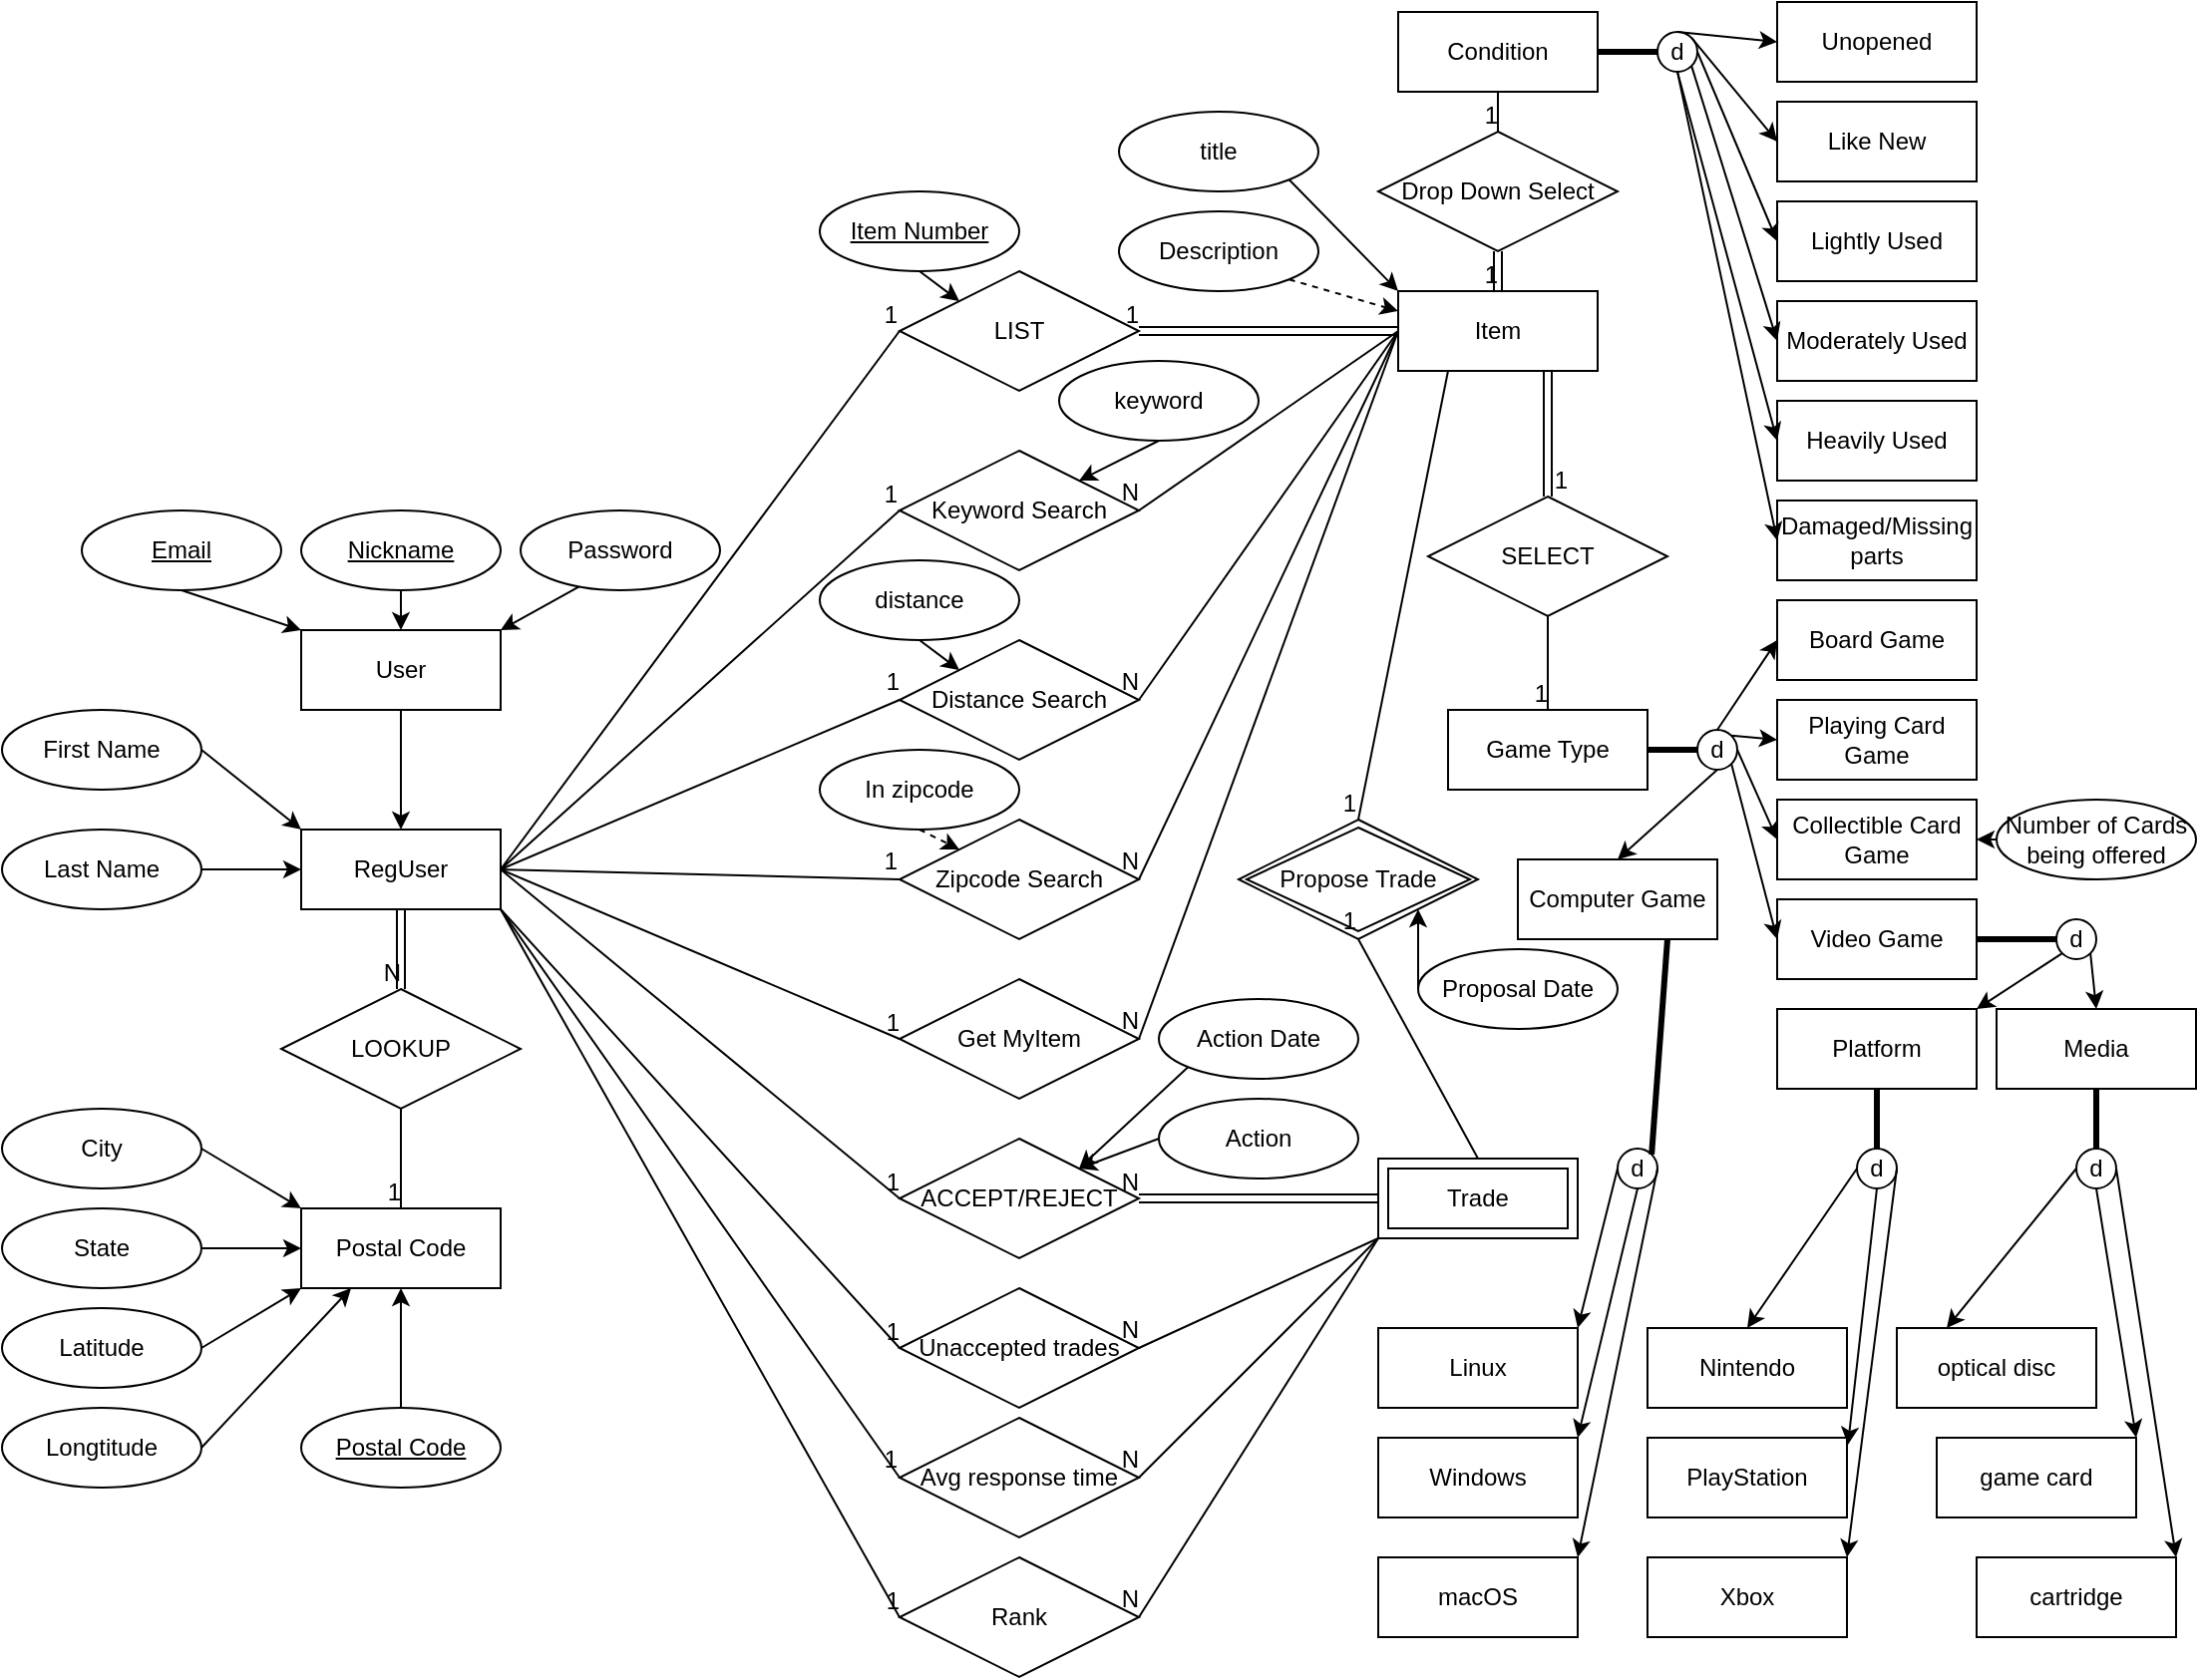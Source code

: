 <mxfile version="19.0.3" type="device"><diagram id="R2lEEEUBdFMjLlhIrx00" name="Page-1"><mxGraphModel dx="1422" dy="597" grid="1" gridSize="10" guides="1" tooltips="1" connect="1" arrows="1" fold="1" page="1" pageScale="1" pageWidth="1100" pageHeight="850" math="0" shadow="0" extFonts="Permanent Marker^https://fonts.googleapis.com/css?family=Permanent+Marker"><root><mxCell id="0"/><mxCell id="1" parent="0"/><mxCell id="1rmwY-FEzqfbPehuHdLi-1" value="User" style="whiteSpace=wrap;html=1;align=center;" parent="1" vertex="1"><mxGeometry x="150" y="325" width="100" height="40" as="geometry"/></mxCell><mxCell id="1rmwY-FEzqfbPehuHdLi-2" value="&lt;u&gt;Nickname&lt;/u&gt;" style="ellipse;whiteSpace=wrap;html=1;align=center;" parent="1" vertex="1"><mxGeometry x="150" y="265" width="100" height="40" as="geometry"/></mxCell><mxCell id="8vByz9nzH7rQGK86HnU8-11" value="RegUser" style="whiteSpace=wrap;html=1;align=center;" parent="1" vertex="1"><mxGeometry x="150" y="425" width="100" height="40" as="geometry"/></mxCell><mxCell id="8vByz9nzH7rQGK86HnU8-17" value="" style="endArrow=classic;html=1;rounded=0;strokeWidth=1;entryX=0.5;entryY=0;entryDx=0;entryDy=0;exitX=0.5;exitY=1;exitDx=0;exitDy=0;" parent="1" source="1rmwY-FEzqfbPehuHdLi-1" target="8vByz9nzH7rQGK86HnU8-11" edge="1"><mxGeometry width="50" height="50" relative="1" as="geometry"><mxPoint x="200" y="405" as="sourcePoint"/><mxPoint x="290" y="425" as="targetPoint"/></mxGeometry></mxCell><mxCell id="8vByz9nzH7rQGK86HnU8-19" value="" style="endArrow=classic;html=1;rounded=0;strokeWidth=1;exitX=0.307;exitY=0.937;exitDx=0;exitDy=0;exitPerimeter=0;entryX=1;entryY=0;entryDx=0;entryDy=0;" parent="1" source="8vByz9nzH7rQGK86HnU8-24" target="1rmwY-FEzqfbPehuHdLi-1" edge="1"><mxGeometry width="50" height="50" relative="1" as="geometry"><mxPoint x="380" y="225.0" as="sourcePoint"/><mxPoint x="220" y="445" as="targetPoint"/></mxGeometry></mxCell><mxCell id="8vByz9nzH7rQGK86HnU8-20" value="" style="endArrow=classic;html=1;rounded=0;strokeWidth=1;exitX=0.5;exitY=1;exitDx=0;exitDy=0;entryX=0.5;entryY=0;entryDx=0;entryDy=0;" parent="1" source="1rmwY-FEzqfbPehuHdLi-2" target="1rmwY-FEzqfbPehuHdLi-1" edge="1"><mxGeometry width="50" height="50" relative="1" as="geometry"><mxPoint x="322.929" y="372.071" as="sourcePoint"/><mxPoint x="230" y="455" as="targetPoint"/></mxGeometry></mxCell><mxCell id="8vByz9nzH7rQGK86HnU8-21" value="First Name" style="ellipse;whiteSpace=wrap;html=1;align=center;" parent="1" vertex="1"><mxGeometry y="365" width="100" height="40" as="geometry"/></mxCell><mxCell id="8vByz9nzH7rQGK86HnU8-22" value="Last Name" style="ellipse;whiteSpace=wrap;html=1;align=center;" parent="1" vertex="1"><mxGeometry y="425" width="100" height="40" as="geometry"/></mxCell><mxCell id="8vByz9nzH7rQGK86HnU8-24" value="Password" style="ellipse;whiteSpace=wrap;html=1;align=center;" parent="1" vertex="1"><mxGeometry x="260" y="265" width="100" height="40" as="geometry"/></mxCell><mxCell id="8vByz9nzH7rQGK86HnU8-26" value="&lt;u&gt;Email&lt;/u&gt;" style="ellipse;whiteSpace=wrap;html=1;align=center;" parent="1" vertex="1"><mxGeometry x="40" y="265" width="100" height="40" as="geometry"/></mxCell><mxCell id="8vByz9nzH7rQGK86HnU8-27" value="" style="endArrow=classic;html=1;rounded=0;strokeWidth=1;exitX=0.5;exitY=1;exitDx=0;exitDy=0;entryX=0;entryY=0;entryDx=0;entryDy=0;" parent="1" source="8vByz9nzH7rQGK86HnU8-26" target="1rmwY-FEzqfbPehuHdLi-1" edge="1"><mxGeometry width="50" height="50" relative="1" as="geometry"><mxPoint x="400.7" y="232.48" as="sourcePoint"/><mxPoint x="339.015" y="275.0" as="targetPoint"/></mxGeometry></mxCell><mxCell id="8vByz9nzH7rQGK86HnU8-28" value="" style="endArrow=classic;html=1;rounded=0;strokeWidth=1;exitX=1;exitY=0.5;exitDx=0;exitDy=0;entryX=0;entryY=0;entryDx=0;entryDy=0;" parent="1" source="8vByz9nzH7rQGK86HnU8-21" target="8vByz9nzH7rQGK86HnU8-11" edge="1"><mxGeometry width="50" height="50" relative="1" as="geometry"><mxPoint x="200" y="235.0" as="sourcePoint"/><mxPoint x="285" y="275.0" as="targetPoint"/></mxGeometry></mxCell><mxCell id="8vByz9nzH7rQGK86HnU8-29" value="" style="endArrow=classic;html=1;rounded=0;strokeWidth=1;exitX=1;exitY=0.5;exitDx=0;exitDy=0;" parent="1" source="8vByz9nzH7rQGK86HnU8-22" target="8vByz9nzH7rQGK86HnU8-11" edge="1"><mxGeometry width="50" height="50" relative="1" as="geometry"><mxPoint x="210" y="245.0" as="sourcePoint"/><mxPoint x="295" y="285.0" as="targetPoint"/></mxGeometry></mxCell><mxCell id="8vByz9nzH7rQGK86HnU8-33" value="Postal Code" style="whiteSpace=wrap;html=1;align=center;" parent="1" vertex="1"><mxGeometry x="150" y="615" width="100" height="40" as="geometry"/></mxCell><mxCell id="8vByz9nzH7rQGK86HnU8-34" value="LOOKUP" style="shape=rhombus;perimeter=rhombusPerimeter;whiteSpace=wrap;html=1;align=center;" parent="1" vertex="1"><mxGeometry x="140" y="505" width="120" height="60" as="geometry"/></mxCell><mxCell id="8vByz9nzH7rQGK86HnU8-35" value="" style="shape=link;html=1;rounded=0;strokeWidth=1;exitX=0.5;exitY=1;exitDx=0;exitDy=0;" parent="1" source="8vByz9nzH7rQGK86HnU8-11" target="8vByz9nzH7rQGK86HnU8-34" edge="1"><mxGeometry relative="1" as="geometry"><mxPoint x="250" y="505" as="sourcePoint"/><mxPoint x="410" y="505" as="targetPoint"/></mxGeometry></mxCell><mxCell id="8vByz9nzH7rQGK86HnU8-36" value="N" style="resizable=0;html=1;align=right;verticalAlign=bottom;" parent="8vByz9nzH7rQGK86HnU8-35" connectable="0" vertex="1"><mxGeometry x="1" relative="1" as="geometry"/></mxCell><mxCell id="8vByz9nzH7rQGK86HnU8-39" value="" style="endArrow=none;html=1;rounded=0;strokeWidth=1;exitX=0.5;exitY=1;exitDx=0;exitDy=0;entryX=0.5;entryY=0;entryDx=0;entryDy=0;" parent="1" source="8vByz9nzH7rQGK86HnU8-34" target="8vByz9nzH7rQGK86HnU8-33" edge="1"><mxGeometry relative="1" as="geometry"><mxPoint x="250" y="505" as="sourcePoint"/><mxPoint x="270" y="565" as="targetPoint"/></mxGeometry></mxCell><mxCell id="8vByz9nzH7rQGK86HnU8-40" value="1" style="resizable=0;html=1;align=right;verticalAlign=bottom;" parent="8vByz9nzH7rQGK86HnU8-39" connectable="0" vertex="1"><mxGeometry x="1" relative="1" as="geometry"/></mxCell><mxCell id="8vByz9nzH7rQGK86HnU8-41" value="City" style="ellipse;whiteSpace=wrap;html=1;align=center;" parent="1" vertex="1"><mxGeometry y="565" width="100" height="40" as="geometry"/></mxCell><mxCell id="8vByz9nzH7rQGK86HnU8-42" value="State" style="ellipse;whiteSpace=wrap;html=1;align=center;" parent="1" vertex="1"><mxGeometry y="615" width="100" height="40" as="geometry"/></mxCell><mxCell id="8vByz9nzH7rQGK86HnU8-43" value="Latitude" style="ellipse;whiteSpace=wrap;html=1;align=center;" parent="1" vertex="1"><mxGeometry y="665" width="100" height="40" as="geometry"/></mxCell><mxCell id="8vByz9nzH7rQGK86HnU8-44" value="Longtitude" style="ellipse;whiteSpace=wrap;html=1;align=center;" parent="1" vertex="1"><mxGeometry y="715" width="100" height="40" as="geometry"/></mxCell><mxCell id="8vByz9nzH7rQGK86HnU8-45" value="" style="endArrow=classic;html=1;rounded=0;strokeWidth=1;entryX=0;entryY=0;entryDx=0;entryDy=0;exitX=1;exitY=0.5;exitDx=0;exitDy=0;" parent="1" source="8vByz9nzH7rQGK86HnU8-41" target="8vByz9nzH7rQGK86HnU8-33" edge="1"><mxGeometry width="50" height="50" relative="1" as="geometry"><mxPoint x="317.071" y="352.071" as="sourcePoint"/><mxPoint x="410" y="435.0" as="targetPoint"/></mxGeometry></mxCell><mxCell id="8vByz9nzH7rQGK86HnU8-46" value="" style="endArrow=classic;html=1;rounded=0;strokeWidth=1;entryX=0;entryY=0.5;entryDx=0;entryDy=0;exitX=1;exitY=0.5;exitDx=0;exitDy=0;" parent="1" source="8vByz9nzH7rQGK86HnU8-42" target="8vByz9nzH7rQGK86HnU8-33" edge="1"><mxGeometry width="50" height="50" relative="1" as="geometry"><mxPoint x="110" y="595" as="sourcePoint"/><mxPoint x="160" y="625" as="targetPoint"/></mxGeometry></mxCell><mxCell id="8vByz9nzH7rQGK86HnU8-47" value="" style="endArrow=classic;html=1;rounded=0;strokeWidth=1;entryX=0;entryY=1;entryDx=0;entryDy=0;exitX=1;exitY=0.5;exitDx=0;exitDy=0;" parent="1" source="8vByz9nzH7rQGK86HnU8-43" target="8vByz9nzH7rQGK86HnU8-33" edge="1"><mxGeometry width="50" height="50" relative="1" as="geometry"><mxPoint x="120" y="605" as="sourcePoint"/><mxPoint x="170" y="635" as="targetPoint"/></mxGeometry></mxCell><mxCell id="8vByz9nzH7rQGK86HnU8-48" value="" style="endArrow=classic;html=1;rounded=0;strokeWidth=1;entryX=0.25;entryY=1;entryDx=0;entryDy=0;exitX=1;exitY=0.5;exitDx=0;exitDy=0;" parent="1" source="8vByz9nzH7rQGK86HnU8-44" target="8vByz9nzH7rQGK86HnU8-33" edge="1"><mxGeometry width="50" height="50" relative="1" as="geometry"><mxPoint x="130" y="615" as="sourcePoint"/><mxPoint x="180" y="645" as="targetPoint"/></mxGeometry></mxCell><mxCell id="8vByz9nzH7rQGK86HnU8-49" value="&lt;u&gt;Postal Code&lt;/u&gt;" style="ellipse;whiteSpace=wrap;html=1;align=center;" parent="1" vertex="1"><mxGeometry x="150" y="715" width="100" height="40" as="geometry"/></mxCell><mxCell id="8vByz9nzH7rQGK86HnU8-51" value="" style="endArrow=classic;html=1;rounded=0;strokeWidth=1;entryX=0.5;entryY=1;entryDx=0;entryDy=0;exitX=0.5;exitY=0;exitDx=0;exitDy=0;" parent="1" source="8vByz9nzH7rQGK86HnU8-49" target="8vByz9nzH7rQGK86HnU8-33" edge="1"><mxGeometry width="50" height="50" relative="1" as="geometry"><mxPoint x="110" y="595" as="sourcePoint"/><mxPoint x="160" y="625" as="targetPoint"/></mxGeometry></mxCell><mxCell id="8vByz9nzH7rQGK86HnU8-52" value="Item" style="whiteSpace=wrap;html=1;align=center;" parent="1" vertex="1"><mxGeometry x="700" y="155" width="100" height="40" as="geometry"/></mxCell><mxCell id="8vByz9nzH7rQGK86HnU8-53" value="title" style="ellipse;whiteSpace=wrap;html=1;align=center;" parent="1" vertex="1"><mxGeometry x="560" y="65" width="100" height="40" as="geometry"/></mxCell><mxCell id="8vByz9nzH7rQGK86HnU8-54" value="Game Type" style="whiteSpace=wrap;html=1;align=center;" parent="1" vertex="1"><mxGeometry x="725" y="365" width="100" height="40" as="geometry"/></mxCell><mxCell id="8vByz9nzH7rQGK86HnU8-56" value="SELECT" style="shape=rhombus;perimeter=rhombusPerimeter;whiteSpace=wrap;html=1;align=center;" parent="1" vertex="1"><mxGeometry x="715" y="258" width="120" height="60" as="geometry"/></mxCell><mxCell id="8vByz9nzH7rQGK86HnU8-57" value="&lt;u&gt;Item Number&lt;/u&gt;" style="ellipse;whiteSpace=wrap;html=1;align=center;" parent="1" vertex="1"><mxGeometry x="410" y="105" width="100" height="40" as="geometry"/></mxCell><mxCell id="8vByz9nzH7rQGK86HnU8-58" value="Video Game" style="whiteSpace=wrap;html=1;align=center;" parent="1" vertex="1"><mxGeometry x="890" y="460" width="100" height="40" as="geometry"/></mxCell><mxCell id="8vByz9nzH7rQGK86HnU8-59" value="Computer Game" style="whiteSpace=wrap;html=1;align=center;" parent="1" vertex="1"><mxGeometry x="760" y="440" width="100" height="40" as="geometry"/></mxCell><mxCell id="8vByz9nzH7rQGK86HnU8-60" value="Collectible Card Game" style="whiteSpace=wrap;html=1;align=center;" parent="1" vertex="1"><mxGeometry x="890" y="410" width="100" height="40" as="geometry"/></mxCell><mxCell id="8vByz9nzH7rQGK86HnU8-61" value="Description" style="ellipse;whiteSpace=wrap;html=1;align=center;" parent="1" vertex="1"><mxGeometry x="560" y="115" width="100" height="40" as="geometry"/></mxCell><mxCell id="8vByz9nzH7rQGK86HnU8-62" value="" style="endArrow=classic;html=1;rounded=0;strokeWidth=1;entryX=0;entryY=0;entryDx=0;entryDy=0;exitX=0.5;exitY=1;exitDx=0;exitDy=0;" parent="1" source="8vByz9nzH7rQGK86HnU8-57" target="8vByz9nzH7rQGK86HnU8-139" edge="1"><mxGeometry width="50" height="50" relative="1" as="geometry"><mxPoint x="607.071" y="102.071" as="sourcePoint"/><mxPoint x="700" y="185" as="targetPoint"/></mxGeometry></mxCell><mxCell id="8vByz9nzH7rQGK86HnU8-63" value="" style="endArrow=classic;html=1;rounded=0;strokeWidth=1;entryX=0;entryY=0;entryDx=0;entryDy=0;exitX=1;exitY=1;exitDx=0;exitDy=0;" parent="1" source="8vByz9nzH7rQGK86HnU8-53" target="8vByz9nzH7rQGK86HnU8-52" edge="1"><mxGeometry width="50" height="50" relative="1" as="geometry"><mxPoint x="797.071" y="-7.929" as="sourcePoint"/><mxPoint x="890" y="75" as="targetPoint"/></mxGeometry></mxCell><mxCell id="8vByz9nzH7rQGK86HnU8-66" value="" style="shape=link;html=1;rounded=0;strokeWidth=1;exitX=0.75;exitY=1;exitDx=0;exitDy=0;entryX=0.5;entryY=0;entryDx=0;entryDy=0;" parent="1" source="8vByz9nzH7rQGK86HnU8-52" target="8vByz9nzH7rQGK86HnU8-56" edge="1"><mxGeometry relative="1" as="geometry"><mxPoint x="520" y="-55" as="sourcePoint"/><mxPoint x="750" y="215" as="targetPoint"/></mxGeometry></mxCell><mxCell id="8vByz9nzH7rQGK86HnU8-67" value="1" style="resizable=0;html=1;align=right;verticalAlign=bottom;" parent="8vByz9nzH7rQGK86HnU8-66" connectable="0" vertex="1"><mxGeometry x="1" relative="1" as="geometry"><mxPoint x="10" as="offset"/></mxGeometry></mxCell><mxCell id="8vByz9nzH7rQGK86HnU8-68" value="" style="endArrow=none;html=1;rounded=0;strokeWidth=1;exitX=0.5;exitY=1;exitDx=0;exitDy=0;entryX=0.5;entryY=0;entryDx=0;entryDy=0;" parent="1" source="8vByz9nzH7rQGK86HnU8-56" target="8vByz9nzH7rQGK86HnU8-54" edge="1"><mxGeometry relative="1" as="geometry"><mxPoint x="780" y="355" as="sourcePoint"/><mxPoint x="930" y="265" as="targetPoint"/></mxGeometry></mxCell><mxCell id="8vByz9nzH7rQGK86HnU8-69" value="1" style="resizable=0;html=1;align=right;verticalAlign=bottom;" parent="8vByz9nzH7rQGK86HnU8-68" connectable="0" vertex="1"><mxGeometry x="1" relative="1" as="geometry"/></mxCell><mxCell id="8vByz9nzH7rQGK86HnU8-73" value="Platform" style="whiteSpace=wrap;html=1;align=center;" parent="1" vertex="1"><mxGeometry x="890" y="515" width="100" height="40" as="geometry"/></mxCell><mxCell id="8vByz9nzH7rQGK86HnU8-74" value="Media" style="whiteSpace=wrap;html=1;align=center;" parent="1" vertex="1"><mxGeometry x="1000" y="515" width="100" height="40" as="geometry"/></mxCell><mxCell id="8vByz9nzH7rQGK86HnU8-75" value="d" style="ellipse;whiteSpace=wrap;html=1;aspect=fixed;" parent="1" vertex="1"><mxGeometry x="850" y="375" width="20" height="20" as="geometry"/></mxCell><mxCell id="8vByz9nzH7rQGK86HnU8-76" value="Board Game" style="whiteSpace=wrap;html=1;align=center;" parent="1" vertex="1"><mxGeometry x="890" y="310" width="100" height="40" as="geometry"/></mxCell><mxCell id="8vByz9nzH7rQGK86HnU8-77" value="Playing Card Game" style="whiteSpace=wrap;html=1;align=center;" parent="1" vertex="1"><mxGeometry x="890" y="360" width="100" height="40" as="geometry"/></mxCell><mxCell id="8vByz9nzH7rQGK86HnU8-78" value="Number of Cards being offered" style="ellipse;whiteSpace=wrap;html=1;align=center;" parent="1" vertex="1"><mxGeometry x="1000" y="410" width="100" height="40" as="geometry"/></mxCell><mxCell id="8vByz9nzH7rQGK86HnU8-79" value="d" style="ellipse;whiteSpace=wrap;html=1;aspect=fixed;" parent="1" vertex="1"><mxGeometry x="1030" y="470" width="20" height="20" as="geometry"/></mxCell><mxCell id="8vByz9nzH7rQGK86HnU8-81" value="d" style="ellipse;whiteSpace=wrap;html=1;aspect=fixed;" parent="1" vertex="1"><mxGeometry x="930" y="585" width="20" height="20" as="geometry"/></mxCell><mxCell id="8vByz9nzH7rQGK86HnU8-82" value="Nintendo" style="whiteSpace=wrap;html=1;align=center;" parent="1" vertex="1"><mxGeometry x="825" y="675" width="100" height="40" as="geometry"/></mxCell><mxCell id="8vByz9nzH7rQGK86HnU8-83" value="PlayStation" style="whiteSpace=wrap;html=1;align=center;" parent="1" vertex="1"><mxGeometry x="825" y="730" width="100" height="40" as="geometry"/></mxCell><mxCell id="8vByz9nzH7rQGK86HnU8-84" value="Xbox" style="whiteSpace=wrap;html=1;align=center;" parent="1" vertex="1"><mxGeometry x="825" y="790" width="100" height="40" as="geometry"/></mxCell><mxCell id="8vByz9nzH7rQGK86HnU8-85" value="optical disc" style="whiteSpace=wrap;html=1;align=center;" parent="1" vertex="1"><mxGeometry x="950" y="675" width="100" height="40" as="geometry"/></mxCell><mxCell id="8vByz9nzH7rQGK86HnU8-86" value="game card" style="whiteSpace=wrap;html=1;align=center;" parent="1" vertex="1"><mxGeometry x="970" y="730" width="100" height="40" as="geometry"/></mxCell><mxCell id="8vByz9nzH7rQGK86HnU8-87" value="cartridge" style="whiteSpace=wrap;html=1;align=center;" parent="1" vertex="1"><mxGeometry x="990" y="790" width="100" height="40" as="geometry"/></mxCell><mxCell id="8vByz9nzH7rQGK86HnU8-88" value="d" style="ellipse;whiteSpace=wrap;html=1;aspect=fixed;" parent="1" vertex="1"><mxGeometry x="1040" y="585" width="20" height="20" as="geometry"/></mxCell><mxCell id="8vByz9nzH7rQGK86HnU8-89" value="" style="endArrow=none;html=1;rounded=0;entryX=0.5;entryY=1;entryDx=0;entryDy=0;strokeWidth=3;" parent="1" source="8vByz9nzH7rQGK86HnU8-81" target="8vByz9nzH7rQGK86HnU8-73" edge="1"><mxGeometry width="50" height="50" relative="1" as="geometry"><mxPoint x="780" y="-195.0" as="sourcePoint"/><mxPoint x="780" y="-215.0" as="targetPoint"/></mxGeometry></mxCell><mxCell id="8vByz9nzH7rQGK86HnU8-90" value="" style="endArrow=none;html=1;rounded=0;entryX=0.5;entryY=1;entryDx=0;entryDy=0;strokeWidth=3;" parent="1" source="8vByz9nzH7rQGK86HnU8-88" target="8vByz9nzH7rQGK86HnU8-74" edge="1"><mxGeometry width="50" height="50" relative="1" as="geometry"><mxPoint x="1440" y="315" as="sourcePoint"/><mxPoint x="1400" y="315" as="targetPoint"/></mxGeometry></mxCell><mxCell id="8vByz9nzH7rQGK86HnU8-91" value="" style="endArrow=classic;html=1;rounded=0;strokeWidth=1;entryX=0.5;entryY=0;entryDx=0;entryDy=0;exitX=0;exitY=0.5;exitDx=0;exitDy=0;" parent="1" source="8vByz9nzH7rQGK86HnU8-81" target="8vByz9nzH7rQGK86HnU8-82" edge="1"><mxGeometry width="50" height="50" relative="1" as="geometry"><mxPoint x="1310" y="165" as="sourcePoint"/><mxPoint x="1380" y="195" as="targetPoint"/></mxGeometry></mxCell><mxCell id="8vByz9nzH7rQGK86HnU8-92" value="d" style="ellipse;whiteSpace=wrap;html=1;aspect=fixed;" parent="1" vertex="1"><mxGeometry x="810" y="585" width="20" height="20" as="geometry"/></mxCell><mxCell id="8vByz9nzH7rQGK86HnU8-93" value="" style="endArrow=none;html=1;rounded=0;strokeWidth=3;entryX=0.75;entryY=1;entryDx=0;entryDy=0;exitX=1;exitY=0;exitDx=0;exitDy=0;" parent="1" source="8vByz9nzH7rQGK86HnU8-92" target="8vByz9nzH7rQGK86HnU8-59" edge="1"><mxGeometry width="50" height="50" relative="1" as="geometry"><mxPoint x="880" y="760" as="sourcePoint"/><mxPoint x="910" y="470" as="targetPoint"/></mxGeometry></mxCell><mxCell id="8vByz9nzH7rQGK86HnU8-94" value="Linux" style="whiteSpace=wrap;html=1;align=center;" parent="1" vertex="1"><mxGeometry x="690" y="675" width="100" height="40" as="geometry"/></mxCell><mxCell id="8vByz9nzH7rQGK86HnU8-95" value="macOS" style="whiteSpace=wrap;html=1;align=center;" parent="1" vertex="1"><mxGeometry x="690" y="790" width="100" height="40" as="geometry"/></mxCell><mxCell id="8vByz9nzH7rQGK86HnU8-96" value="Windows" style="whiteSpace=wrap;html=1;align=center;" parent="1" vertex="1"><mxGeometry x="690" y="730" width="100" height="40" as="geometry"/></mxCell><mxCell id="8vByz9nzH7rQGK86HnU8-97" value="" style="endArrow=classic;html=1;rounded=0;strokeWidth=1;entryX=1.005;entryY=0.089;entryDx=0;entryDy=0;entryPerimeter=0;exitX=0.5;exitY=1;exitDx=0;exitDy=0;" parent="1" source="8vByz9nzH7rQGK86HnU8-81" target="8vByz9nzH7rQGK86HnU8-83" edge="1"><mxGeometry width="50" height="50" relative="1" as="geometry"><mxPoint x="940" y="610" as="sourcePoint"/><mxPoint x="1440" y="265" as="targetPoint"/></mxGeometry></mxCell><mxCell id="8vByz9nzH7rQGK86HnU8-98" value="" style="endArrow=classic;html=1;rounded=0;strokeWidth=1;entryX=1;entryY=0;entryDx=0;entryDy=0;exitX=1;exitY=0.5;exitDx=0;exitDy=0;" parent="1" source="8vByz9nzH7rQGK86HnU8-81" target="8vByz9nzH7rQGK86HnU8-84" edge="1"><mxGeometry width="50" height="50" relative="1" as="geometry"><mxPoint x="1400" y="315" as="sourcePoint"/><mxPoint x="1450" y="275" as="targetPoint"/></mxGeometry></mxCell><mxCell id="8vByz9nzH7rQGK86HnU8-99" value="" style="endArrow=classic;html=1;rounded=0;strokeWidth=1;exitX=0;exitY=0.5;exitDx=0;exitDy=0;entryX=0.25;entryY=0;entryDx=0;entryDy=0;" parent="1" source="8vByz9nzH7rQGK86HnU8-88" target="8vByz9nzH7rQGK86HnU8-85" edge="1"><mxGeometry width="50" height="50" relative="1" as="geometry"><mxPoint x="1470" y="325" as="sourcePoint"/><mxPoint x="1520" y="285" as="targetPoint"/></mxGeometry></mxCell><mxCell id="8vByz9nzH7rQGK86HnU8-100" value="" style="endArrow=classic;html=1;rounded=0;strokeWidth=1;entryX=1;entryY=0;entryDx=0;entryDy=0;exitX=0.5;exitY=1;exitDx=0;exitDy=0;" parent="1" source="8vByz9nzH7rQGK86HnU8-88" target="8vByz9nzH7rQGK86HnU8-86" edge="1"><mxGeometry width="50" height="50" relative="1" as="geometry"><mxPoint x="1480" y="335" as="sourcePoint"/><mxPoint x="1530" y="295" as="targetPoint"/></mxGeometry></mxCell><mxCell id="8vByz9nzH7rQGK86HnU8-101" value="" style="endArrow=classic;html=1;rounded=0;strokeWidth=1;entryX=1;entryY=0;entryDx=0;entryDy=0;exitX=1;exitY=0.5;exitDx=0;exitDy=0;" parent="1" source="8vByz9nzH7rQGK86HnU8-88" target="8vByz9nzH7rQGK86HnU8-87" edge="1"><mxGeometry width="50" height="50" relative="1" as="geometry"><mxPoint x="1490" y="345" as="sourcePoint"/><mxPoint x="1540" y="305" as="targetPoint"/></mxGeometry></mxCell><mxCell id="8vByz9nzH7rQGK86HnU8-102" value="" style="endArrow=none;html=1;rounded=0;entryX=1;entryY=0.5;entryDx=0;entryDy=0;exitX=0;exitY=0.5;exitDx=0;exitDy=0;strokeWidth=3;" parent="1" source="8vByz9nzH7rQGK86HnU8-79" target="8vByz9nzH7rQGK86HnU8-58" edge="1"><mxGeometry width="50" height="50" relative="1" as="geometry"><mxPoint x="1200" y="375" as="sourcePoint"/><mxPoint x="1160" y="375" as="targetPoint"/></mxGeometry></mxCell><mxCell id="8vByz9nzH7rQGK86HnU8-103" value="" style="endArrow=classic;html=1;rounded=0;strokeWidth=1;entryX=1;entryY=0;entryDx=0;entryDy=0;exitX=0;exitY=1;exitDx=0;exitDy=0;" parent="1" source="8vByz9nzH7rQGK86HnU8-79" target="8vByz9nzH7rQGK86HnU8-73" edge="1"><mxGeometry width="50" height="50" relative="1" as="geometry"><mxPoint x="1390" y="305" as="sourcePoint"/><mxPoint x="1440" y="265" as="targetPoint"/></mxGeometry></mxCell><mxCell id="8vByz9nzH7rQGK86HnU8-104" value="" style="endArrow=classic;html=1;rounded=0;strokeWidth=1;entryX=0.5;entryY=0;entryDx=0;entryDy=0;exitX=1;exitY=1;exitDx=0;exitDy=0;" parent="1" source="8vByz9nzH7rQGK86HnU8-79" target="8vByz9nzH7rQGK86HnU8-74" edge="1"><mxGeometry width="50" height="50" relative="1" as="geometry"><mxPoint x="1460" y="315" as="sourcePoint"/><mxPoint x="1510" y="275" as="targetPoint"/></mxGeometry></mxCell><mxCell id="8vByz9nzH7rQGK86HnU8-105" value="" style="endArrow=classic;html=1;rounded=0;strokeWidth=1;entryX=1;entryY=0.5;entryDx=0;entryDy=0;exitX=0;exitY=0.5;exitDx=0;exitDy=0;" parent="1" source="8vByz9nzH7rQGK86HnU8-78" target="8vByz9nzH7rQGK86HnU8-60" edge="1"><mxGeometry width="50" height="50" relative="1" as="geometry"><mxPoint x="1370" y="305" as="sourcePoint"/><mxPoint x="1420" y="265" as="targetPoint"/></mxGeometry></mxCell><mxCell id="8vByz9nzH7rQGK86HnU8-106" value="" style="endArrow=classic;html=1;rounded=0;strokeWidth=1;exitX=0;exitY=0.5;exitDx=0;exitDy=0;entryX=1;entryY=0;entryDx=0;entryDy=0;" parent="1" source="8vByz9nzH7rQGK86HnU8-92" target="8vByz9nzH7rQGK86HnU8-94" edge="1"><mxGeometry width="50" height="50" relative="1" as="geometry"><mxPoint x="1050" y="665" as="sourcePoint"/><mxPoint x="1100" y="625" as="targetPoint"/></mxGeometry></mxCell><mxCell id="8vByz9nzH7rQGK86HnU8-107" value="" style="endArrow=classic;html=1;rounded=0;strokeWidth=1;exitX=1;exitY=0.5;exitDx=0;exitDy=0;entryX=1;entryY=0;entryDx=0;entryDy=0;" parent="1" source="8vByz9nzH7rQGK86HnU8-92" target="8vByz9nzH7rQGK86HnU8-95" edge="1"><mxGeometry width="50" height="50" relative="1" as="geometry"><mxPoint x="1060" y="675" as="sourcePoint"/><mxPoint x="1110" y="635" as="targetPoint"/></mxGeometry></mxCell><mxCell id="8vByz9nzH7rQGK86HnU8-108" value="" style="endArrow=classic;html=1;rounded=0;strokeWidth=1;exitX=0.5;exitY=1;exitDx=0;exitDy=0;entryX=1;entryY=0;entryDx=0;entryDy=0;" parent="1" source="8vByz9nzH7rQGK86HnU8-92" target="8vByz9nzH7rQGK86HnU8-96" edge="1"><mxGeometry width="50" height="50" relative="1" as="geometry"><mxPoint x="1070" y="685" as="sourcePoint"/><mxPoint x="1120" y="645" as="targetPoint"/></mxGeometry></mxCell><mxCell id="8vByz9nzH7rQGK86HnU8-109" value="" style="endArrow=classic;html=1;rounded=0;strokeWidth=1;entryX=0;entryY=0.5;entryDx=0;entryDy=0;exitX=0.5;exitY=0;exitDx=0;exitDy=0;" parent="1" source="8vByz9nzH7rQGK86HnU8-75" target="8vByz9nzH7rQGK86HnU8-76" edge="1"><mxGeometry width="50" height="50" relative="1" as="geometry"><mxPoint x="935" y="265" as="sourcePoint"/><mxPoint x="985" y="225" as="targetPoint"/></mxGeometry></mxCell><mxCell id="8vByz9nzH7rQGK86HnU8-110" value="" style="endArrow=classic;html=1;rounded=0;strokeWidth=1;entryX=0;entryY=0.5;entryDx=0;entryDy=0;exitX=1;exitY=0;exitDx=0;exitDy=0;" parent="1" source="8vByz9nzH7rQGK86HnU8-75" target="8vByz9nzH7rQGK86HnU8-77" edge="1"><mxGeometry width="50" height="50" relative="1" as="geometry"><mxPoint x="950" y="325" as="sourcePoint"/><mxPoint x="1030" y="165" as="targetPoint"/></mxGeometry></mxCell><mxCell id="8vByz9nzH7rQGK86HnU8-111" value="" style="endArrow=classic;html=1;rounded=0;strokeWidth=1;entryX=0;entryY=0.5;entryDx=0;entryDy=0;exitX=1;exitY=0.5;exitDx=0;exitDy=0;" parent="1" source="8vByz9nzH7rQGK86HnU8-75" target="8vByz9nzH7rQGK86HnU8-60" edge="1"><mxGeometry width="50" height="50" relative="1" as="geometry"><mxPoint x="960" y="335" as="sourcePoint"/><mxPoint x="1040" y="175" as="targetPoint"/></mxGeometry></mxCell><mxCell id="8vByz9nzH7rQGK86HnU8-112" value="" style="endArrow=classic;html=1;rounded=0;strokeWidth=1;entryX=0;entryY=0.5;entryDx=0;entryDy=0;exitX=1;exitY=1;exitDx=0;exitDy=0;" parent="1" source="8vByz9nzH7rQGK86HnU8-75" target="8vByz9nzH7rQGK86HnU8-58" edge="1"><mxGeometry width="50" height="50" relative="1" as="geometry"><mxPoint x="970" y="345" as="sourcePoint"/><mxPoint x="1050" y="185" as="targetPoint"/></mxGeometry></mxCell><mxCell id="8vByz9nzH7rQGK86HnU8-113" value="" style="endArrow=classic;html=1;rounded=0;strokeWidth=1;entryX=0.5;entryY=0;entryDx=0;entryDy=0;exitX=0.5;exitY=1;exitDx=0;exitDy=0;" parent="1" source="8vByz9nzH7rQGK86HnU8-75" target="8vByz9nzH7rQGK86HnU8-59" edge="1"><mxGeometry width="50" height="50" relative="1" as="geometry"><mxPoint x="1040" y="355" as="sourcePoint"/><mxPoint x="1120" y="195" as="targetPoint"/></mxGeometry></mxCell><mxCell id="8vByz9nzH7rQGK86HnU8-114" value="" style="endArrow=none;html=1;rounded=0;entryX=1;entryY=0.5;entryDx=0;entryDy=0;exitX=0;exitY=0.5;exitDx=0;exitDy=0;strokeWidth=3;" parent="1" source="8vByz9nzH7rQGK86HnU8-75" target="8vByz9nzH7rQGK86HnU8-54" edge="1"><mxGeometry width="50" height="50" relative="1" as="geometry"><mxPoint x="1250" y="305" as="sourcePoint"/><mxPoint x="1210" y="305" as="targetPoint"/></mxGeometry></mxCell><mxCell id="8vByz9nzH7rQGK86HnU8-116" value="" style="endArrow=classic;html=1;rounded=0;strokeWidth=1;entryX=0;entryY=0.25;entryDx=0;entryDy=0;exitX=1;exitY=1;exitDx=0;exitDy=0;dashed=1;" parent="1" source="8vByz9nzH7rQGK86HnU8-61" target="8vByz9nzH7rQGK86HnU8-52" edge="1"><mxGeometry width="50" height="50" relative="1" as="geometry"><mxPoint x="790" y="295" as="sourcePoint"/><mxPoint x="870" y="325" as="targetPoint"/></mxGeometry></mxCell><mxCell id="8vByz9nzH7rQGK86HnU8-117" value="Drop Down Select" style="shape=rhombus;perimeter=rhombusPerimeter;whiteSpace=wrap;html=1;align=center;" parent="1" vertex="1"><mxGeometry x="690" y="75" width="120" height="60" as="geometry"/></mxCell><mxCell id="8vByz9nzH7rQGK86HnU8-118" value="" style="shape=link;html=1;rounded=0;strokeWidth=1;exitX=0.5;exitY=1;exitDx=0;exitDy=0;" parent="1" edge="1"><mxGeometry relative="1" as="geometry"><mxPoint x="750" y="135" as="sourcePoint"/><mxPoint x="750" y="155" as="targetPoint"/></mxGeometry></mxCell><mxCell id="8vByz9nzH7rQGK86HnU8-119" value="1" style="resizable=0;html=1;align=right;verticalAlign=bottom;" parent="8vByz9nzH7rQGK86HnU8-118" connectable="0" vertex="1"><mxGeometry x="1" relative="1" as="geometry"/></mxCell><mxCell id="8vByz9nzH7rQGK86HnU8-120" value="Condition" style="whiteSpace=wrap;html=1;align=center;" parent="1" vertex="1"><mxGeometry x="700" y="15" width="100" height="40" as="geometry"/></mxCell><mxCell id="8vByz9nzH7rQGK86HnU8-121" value="" style="endArrow=none;html=1;rounded=0;strokeWidth=1;exitX=0.5;exitY=1;exitDx=0;exitDy=0;" parent="1" source="8vByz9nzH7rQGK86HnU8-120" edge="1"><mxGeometry relative="1" as="geometry"><mxPoint x="760" y="285" as="sourcePoint"/><mxPoint x="750" y="75" as="targetPoint"/></mxGeometry></mxCell><mxCell id="8vByz9nzH7rQGK86HnU8-122" value="1" style="resizable=0;html=1;align=right;verticalAlign=bottom;" parent="8vByz9nzH7rQGK86HnU8-121" connectable="0" vertex="1"><mxGeometry x="1" relative="1" as="geometry"/></mxCell><mxCell id="8vByz9nzH7rQGK86HnU8-125" value="d" style="ellipse;whiteSpace=wrap;html=1;aspect=fixed;" parent="1" vertex="1"><mxGeometry x="830" y="25" width="20" height="20" as="geometry"/></mxCell><mxCell id="8vByz9nzH7rQGK86HnU8-126" value="" style="endArrow=none;html=1;rounded=0;entryX=1;entryY=0.5;entryDx=0;entryDy=0;exitX=0;exitY=0.5;exitDx=0;exitDy=0;strokeWidth=3;" parent="1" source="8vByz9nzH7rQGK86HnU8-125" target="8vByz9nzH7rQGK86HnU8-120" edge="1"><mxGeometry width="50" height="50" relative="1" as="geometry"><mxPoint x="1230" y="25" as="sourcePoint"/><mxPoint x="810" y="35" as="targetPoint"/></mxGeometry></mxCell><mxCell id="8vByz9nzH7rQGK86HnU8-127" value="Lightly Used" style="whiteSpace=wrap;html=1;align=center;" parent="1" vertex="1"><mxGeometry x="890" y="110" width="100" height="40" as="geometry"/></mxCell><mxCell id="8vByz9nzH7rQGK86HnU8-128" value="Unopened" style="whiteSpace=wrap;html=1;align=center;" parent="1" vertex="1"><mxGeometry x="890" y="10" width="100" height="40" as="geometry"/></mxCell><mxCell id="8vByz9nzH7rQGK86HnU8-129" value="Like New" style="whiteSpace=wrap;html=1;align=center;" parent="1" vertex="1"><mxGeometry x="890" y="60" width="100" height="40" as="geometry"/></mxCell><mxCell id="8vByz9nzH7rQGK86HnU8-130" value="Moderately Used" style="whiteSpace=wrap;html=1;align=center;" parent="1" vertex="1"><mxGeometry x="890" y="160" width="100" height="40" as="geometry"/></mxCell><mxCell id="8vByz9nzH7rQGK86HnU8-131" value="Heavily Used" style="whiteSpace=wrap;html=1;align=center;" parent="1" vertex="1"><mxGeometry x="890" y="210" width="100" height="40" as="geometry"/></mxCell><mxCell id="8vByz9nzH7rQGK86HnU8-132" value="Damaged/Missing parts" style="whiteSpace=wrap;html=1;align=center;" parent="1" vertex="1"><mxGeometry x="890" y="260" width="100" height="40" as="geometry"/></mxCell><mxCell id="8vByz9nzH7rQGK86HnU8-133" value="" style="endArrow=classic;html=1;rounded=0;strokeWidth=1;entryX=0;entryY=0.5;entryDx=0;entryDy=0;exitX=0.5;exitY=0;exitDx=0;exitDy=0;" parent="1" source="8vByz9nzH7rQGK86HnU8-125" target="8vByz9nzH7rQGK86HnU8-128" edge="1"><mxGeometry width="50" height="50" relative="1" as="geometry"><mxPoint x="530" y="265" as="sourcePoint"/><mxPoint x="610" y="105" as="targetPoint"/></mxGeometry></mxCell><mxCell id="8vByz9nzH7rQGK86HnU8-134" value="" style="endArrow=classic;html=1;rounded=0;strokeWidth=1;entryX=0;entryY=0.5;entryDx=0;entryDy=0;exitX=1;exitY=0;exitDx=0;exitDy=0;" parent="1" source="8vByz9nzH7rQGK86HnU8-125" target="8vByz9nzH7rQGK86HnU8-129" edge="1"><mxGeometry width="50" height="50" relative="1" as="geometry"><mxPoint x="530" y="-25" as="sourcePoint"/><mxPoint x="610" y="-195.0" as="targetPoint"/></mxGeometry></mxCell><mxCell id="8vByz9nzH7rQGK86HnU8-135" value="" style="endArrow=classic;html=1;rounded=0;strokeWidth=1;entryX=0;entryY=0.5;entryDx=0;entryDy=0;exitX=1;exitY=0.5;exitDx=0;exitDy=0;" parent="1" source="8vByz9nzH7rQGK86HnU8-125" target="8vByz9nzH7rQGK86HnU8-127" edge="1"><mxGeometry width="50" height="50" relative="1" as="geometry"><mxPoint x="540" y="-15" as="sourcePoint"/><mxPoint x="620" y="-185.0" as="targetPoint"/></mxGeometry></mxCell><mxCell id="8vByz9nzH7rQGK86HnU8-136" value="" style="endArrow=classic;html=1;rounded=0;strokeWidth=1;entryX=0;entryY=0.5;entryDx=0;entryDy=0;exitX=1;exitY=1;exitDx=0;exitDy=0;" parent="1" source="8vByz9nzH7rQGK86HnU8-125" target="8vByz9nzH7rQGK86HnU8-130" edge="1"><mxGeometry width="50" height="50" relative="1" as="geometry"><mxPoint x="870" y="55" as="sourcePoint"/><mxPoint x="940" y="5" as="targetPoint"/></mxGeometry></mxCell><mxCell id="8vByz9nzH7rQGK86HnU8-137" value="" style="endArrow=classic;html=1;rounded=0;strokeWidth=1;entryX=0;entryY=0.5;entryDx=0;entryDy=0;exitX=0.5;exitY=1;exitDx=0;exitDy=0;" parent="1" source="8vByz9nzH7rQGK86HnU8-125" target="8vByz9nzH7rQGK86HnU8-131" edge="1"><mxGeometry width="50" height="50" relative="1" as="geometry"><mxPoint x="850" y="45" as="sourcePoint"/><mxPoint x="960" y="-105.0" as="targetPoint"/></mxGeometry></mxCell><mxCell id="8vByz9nzH7rQGK86HnU8-138" value="" style="endArrow=classic;html=1;rounded=0;strokeWidth=1;entryX=0;entryY=0.5;entryDx=0;entryDy=0;exitX=0.5;exitY=1;exitDx=0;exitDy=0;" parent="1" source="8vByz9nzH7rQGK86HnU8-125" target="8vByz9nzH7rQGK86HnU8-132" edge="1"><mxGeometry width="50" height="50" relative="1" as="geometry"><mxPoint x="890" y="75" as="sourcePoint"/><mxPoint x="970" y="-95.0" as="targetPoint"/></mxGeometry></mxCell><mxCell id="8vByz9nzH7rQGK86HnU8-139" value="LIST" style="shape=rhombus;perimeter=rhombusPerimeter;whiteSpace=wrap;html=1;align=center;" parent="1" vertex="1"><mxGeometry x="450" y="145" width="120" height="60" as="geometry"/></mxCell><mxCell id="8vByz9nzH7rQGK86HnU8-144" value="" style="endArrow=none;html=1;rounded=0;strokeWidth=1;exitX=1;exitY=0.5;exitDx=0;exitDy=0;entryX=0;entryY=0.5;entryDx=0;entryDy=0;" parent="1" source="8vByz9nzH7rQGK86HnU8-11" target="8vByz9nzH7rQGK86HnU8-139" edge="1"><mxGeometry relative="1" as="geometry"><mxPoint x="270" y="534.57" as="sourcePoint"/><mxPoint x="430" y="534.57" as="targetPoint"/></mxGeometry></mxCell><mxCell id="8vByz9nzH7rQGK86HnU8-145" value="1" style="resizable=0;html=1;align=right;verticalAlign=bottom;" parent="8vByz9nzH7rQGK86HnU8-144" connectable="0" vertex="1"><mxGeometry x="1" relative="1" as="geometry"/></mxCell><mxCell id="8vByz9nzH7rQGK86HnU8-148" value="Keyword Search" style="shape=rhombus;perimeter=rhombusPerimeter;whiteSpace=wrap;html=1;align=center;" parent="1" vertex="1"><mxGeometry x="450" y="235" width="120" height="60" as="geometry"/></mxCell><mxCell id="8vByz9nzH7rQGK86HnU8-153" value="Proposal Date" style="ellipse;whiteSpace=wrap;html=1;align=center;" parent="1" vertex="1"><mxGeometry x="710" y="485" width="100" height="40" as="geometry"/></mxCell><mxCell id="8vByz9nzH7rQGK86HnU8-155" value="" style="shape=link;html=1;rounded=0;strokeWidth=1;exitX=0;exitY=0.5;exitDx=0;exitDy=0;entryX=1;entryY=0.5;entryDx=0;entryDy=0;" parent="1" source="8vByz9nzH7rQGK86HnU8-52" target="8vByz9nzH7rQGK86HnU8-139" edge="1"><mxGeometry relative="1" as="geometry"><mxPoint x="220" y="350" as="sourcePoint"/><mxPoint x="220" y="390" as="targetPoint"/></mxGeometry></mxCell><mxCell id="8vByz9nzH7rQGK86HnU8-156" value="1" style="resizable=0;html=1;align=right;verticalAlign=bottom;" parent="8vByz9nzH7rQGK86HnU8-155" connectable="0" vertex="1"><mxGeometry x="1" relative="1" as="geometry"/></mxCell><mxCell id="8vByz9nzH7rQGK86HnU8-159" value="ACCEPT/REJECT" style="shape=rhombus;perimeter=rhombusPerimeter;whiteSpace=wrap;html=1;align=center;" parent="1" vertex="1"><mxGeometry x="450" y="580" width="120" height="60" as="geometry"/></mxCell><mxCell id="VwZptJylx8sW7vYTkSeG-4" value="keyword" style="ellipse;whiteSpace=wrap;html=1;align=center;" parent="1" vertex="1"><mxGeometry x="530" y="190" width="100" height="40" as="geometry"/></mxCell><mxCell id="VwZptJylx8sW7vYTkSeG-5" value="distance" style="ellipse;whiteSpace=wrap;html=1;align=center;" parent="1" vertex="1"><mxGeometry x="410" y="290" width="100" height="40" as="geometry"/></mxCell><mxCell id="VwZptJylx8sW7vYTkSeG-6" value="In zipcode" style="ellipse;whiteSpace=wrap;html=1;align=center;" parent="1" vertex="1"><mxGeometry x="410" y="385" width="100" height="40" as="geometry"/></mxCell><mxCell id="VwZptJylx8sW7vYTkSeG-7" value="Distance Search" style="shape=rhombus;perimeter=rhombusPerimeter;whiteSpace=wrap;html=1;align=center;" parent="1" vertex="1"><mxGeometry x="450" y="330" width="120" height="60" as="geometry"/></mxCell><mxCell id="VwZptJylx8sW7vYTkSeG-8" value="Zipcode Search" style="shape=rhombus;perimeter=rhombusPerimeter;whiteSpace=wrap;html=1;align=center;" parent="1" vertex="1"><mxGeometry x="450" y="420" width="120" height="60" as="geometry"/></mxCell><mxCell id="VwZptJylx8sW7vYTkSeG-9" value="" style="endArrow=classic;html=1;rounded=0;strokeWidth=1;entryX=1;entryY=0;entryDx=0;entryDy=0;exitX=0.5;exitY=1;exitDx=0;exitDy=0;" parent="1" source="VwZptJylx8sW7vYTkSeG-4" target="8vByz9nzH7rQGK86HnU8-148" edge="1"><mxGeometry width="50" height="50" relative="1" as="geometry"><mxPoint x="450" y="145" as="sourcePoint"/><mxPoint x="490" y="170" as="targetPoint"/></mxGeometry></mxCell><mxCell id="VwZptJylx8sW7vYTkSeG-10" value="" style="endArrow=classic;html=1;rounded=0;strokeWidth=1;entryX=0;entryY=0;entryDx=0;entryDy=0;exitX=0.5;exitY=1;exitDx=0;exitDy=0;" parent="1" source="VwZptJylx8sW7vYTkSeG-5" target="VwZptJylx8sW7vYTkSeG-7" edge="1"><mxGeometry width="50" height="50" relative="1" as="geometry"><mxPoint x="460" y="155" as="sourcePoint"/><mxPoint x="500" y="180" as="targetPoint"/></mxGeometry></mxCell><mxCell id="VwZptJylx8sW7vYTkSeG-11" value="" style="endArrow=classic;html=1;rounded=0;strokeWidth=1;entryX=0;entryY=0;entryDx=0;entryDy=0;exitX=0.5;exitY=1;exitDx=0;exitDy=0;dashed=1;" parent="1" source="VwZptJylx8sW7vYTkSeG-6" target="VwZptJylx8sW7vYTkSeG-8" edge="1"><mxGeometry width="50" height="50" relative="1" as="geometry"><mxPoint x="470" y="165" as="sourcePoint"/><mxPoint x="510" y="190" as="targetPoint"/></mxGeometry></mxCell><mxCell id="VwZptJylx8sW7vYTkSeG-12" value="Unaccepted trades" style="shape=rhombus;perimeter=rhombusPerimeter;whiteSpace=wrap;html=1;align=center;" parent="1" vertex="1"><mxGeometry x="450" y="655" width="120" height="60" as="geometry"/></mxCell><mxCell id="VwZptJylx8sW7vYTkSeG-13" value="Avg response time" style="shape=rhombus;perimeter=rhombusPerimeter;whiteSpace=wrap;html=1;align=center;" parent="1" vertex="1"><mxGeometry x="450" y="720" width="120" height="60" as="geometry"/></mxCell><mxCell id="VwZptJylx8sW7vYTkSeG-14" value="Rank" style="shape=rhombus;perimeter=rhombusPerimeter;whiteSpace=wrap;html=1;align=center;" parent="1" vertex="1"><mxGeometry x="450" y="790" width="120" height="60" as="geometry"/></mxCell><mxCell id="VwZptJylx8sW7vYTkSeG-15" value="" style="endArrow=none;html=1;rounded=0;strokeWidth=1;exitX=1;exitY=0.5;exitDx=0;exitDy=0;entryX=0;entryY=0.5;entryDx=0;entryDy=0;" parent="1" source="8vByz9nzH7rQGK86HnU8-11" target="8vByz9nzH7rQGK86HnU8-148" edge="1"><mxGeometry relative="1" as="geometry"><mxPoint x="260" y="455" as="sourcePoint"/><mxPoint x="450" y="310" as="targetPoint"/></mxGeometry></mxCell><mxCell id="VwZptJylx8sW7vYTkSeG-16" value="1" style="resizable=0;html=1;align=right;verticalAlign=bottom;" parent="VwZptJylx8sW7vYTkSeG-15" connectable="0" vertex="1"><mxGeometry x="1" relative="1" as="geometry"/></mxCell><mxCell id="VwZptJylx8sW7vYTkSeG-17" value="" style="endArrow=none;html=1;rounded=0;strokeWidth=1;exitX=1;exitY=0.5;exitDx=0;exitDy=0;entryX=0;entryY=0.5;entryDx=0;entryDy=0;" parent="1" source="8vByz9nzH7rQGK86HnU8-11" target="VwZptJylx8sW7vYTkSeG-7" edge="1"><mxGeometry relative="1" as="geometry"><mxPoint x="270" y="465" as="sourcePoint"/><mxPoint x="460" y="320" as="targetPoint"/></mxGeometry></mxCell><mxCell id="VwZptJylx8sW7vYTkSeG-18" value="1" style="resizable=0;html=1;align=right;verticalAlign=bottom;" parent="VwZptJylx8sW7vYTkSeG-17" connectable="0" vertex="1"><mxGeometry x="1" relative="1" as="geometry"/></mxCell><mxCell id="VwZptJylx8sW7vYTkSeG-19" value="" style="endArrow=none;html=1;rounded=0;strokeWidth=1;exitX=1;exitY=0.5;exitDx=0;exitDy=0;entryX=0;entryY=0.5;entryDx=0;entryDy=0;" parent="1" source="8vByz9nzH7rQGK86HnU8-11" target="VwZptJylx8sW7vYTkSeG-8" edge="1"><mxGeometry relative="1" as="geometry"><mxPoint x="280" y="475" as="sourcePoint"/><mxPoint x="470" y="330" as="targetPoint"/></mxGeometry></mxCell><mxCell id="VwZptJylx8sW7vYTkSeG-20" value="1" style="resizable=0;html=1;align=right;verticalAlign=bottom;" parent="VwZptJylx8sW7vYTkSeG-19" connectable="0" vertex="1"><mxGeometry x="1" relative="1" as="geometry"/></mxCell><mxCell id="VwZptJylx8sW7vYTkSeG-23" value="" style="endArrow=none;html=1;rounded=0;strokeWidth=1;exitX=0;exitY=0.5;exitDx=0;exitDy=0;entryX=1;entryY=0.5;entryDx=0;entryDy=0;" parent="1" source="8vByz9nzH7rQGK86HnU8-52" target="8vByz9nzH7rQGK86HnU8-148" edge="1"><mxGeometry relative="1" as="geometry"><mxPoint x="270" y="330" as="sourcePoint"/><mxPoint x="460" y="275" as="targetPoint"/></mxGeometry></mxCell><mxCell id="VwZptJylx8sW7vYTkSeG-24" value="N" style="resizable=0;html=1;align=right;verticalAlign=bottom;" parent="VwZptJylx8sW7vYTkSeG-23" connectable="0" vertex="1"><mxGeometry x="1" relative="1" as="geometry"/></mxCell><mxCell id="VwZptJylx8sW7vYTkSeG-25" value="" style="endArrow=none;html=1;rounded=0;strokeWidth=1;exitX=0;exitY=0.5;exitDx=0;exitDy=0;entryX=1;entryY=0.5;entryDx=0;entryDy=0;" parent="1" source="8vByz9nzH7rQGK86HnU8-52" target="VwZptJylx8sW7vYTkSeG-7" edge="1"><mxGeometry relative="1" as="geometry"><mxPoint x="1160" y="245" as="sourcePoint"/><mxPoint x="580" y="275" as="targetPoint"/></mxGeometry></mxCell><mxCell id="VwZptJylx8sW7vYTkSeG-26" value="N" style="resizable=0;html=1;align=right;verticalAlign=bottom;" parent="VwZptJylx8sW7vYTkSeG-25" connectable="0" vertex="1"><mxGeometry x="1" relative="1" as="geometry"/></mxCell><mxCell id="VwZptJylx8sW7vYTkSeG-27" value="" style="endArrow=none;html=1;rounded=0;strokeWidth=1;exitX=0;exitY=0.5;exitDx=0;exitDy=0;entryX=1;entryY=0.5;entryDx=0;entryDy=0;" parent="1" source="8vByz9nzH7rQGK86HnU8-52" target="VwZptJylx8sW7vYTkSeG-8" edge="1"><mxGeometry relative="1" as="geometry"><mxPoint x="1170" y="255" as="sourcePoint"/><mxPoint x="590" y="285" as="targetPoint"/></mxGeometry></mxCell><mxCell id="VwZptJylx8sW7vYTkSeG-28" value="N" style="resizable=0;html=1;align=right;verticalAlign=bottom;" parent="VwZptJylx8sW7vYTkSeG-27" connectable="0" vertex="1"><mxGeometry x="1" relative="1" as="geometry"/></mxCell><mxCell id="VwZptJylx8sW7vYTkSeG-30" value="" style="endArrow=none;html=1;rounded=0;strokeWidth=1;exitX=0.25;exitY=1;exitDx=0;exitDy=0;entryX=0.5;entryY=0;entryDx=0;entryDy=0;" parent="1" source="8vByz9nzH7rQGK86HnU8-52" target="VwZptJylx8sW7vYTkSeG-37" edge="1"><mxGeometry relative="1" as="geometry"><mxPoint x="270" y="330" as="sourcePoint"/><mxPoint x="860" y="365" as="targetPoint"/></mxGeometry></mxCell><mxCell id="VwZptJylx8sW7vYTkSeG-31" value="1" style="resizable=0;html=1;align=right;verticalAlign=bottom;" parent="VwZptJylx8sW7vYTkSeG-30" connectable="0" vertex="1"><mxGeometry x="1" relative="1" as="geometry"/></mxCell><mxCell id="VwZptJylx8sW7vYTkSeG-32" value="Get MyItem" style="shape=rhombus;perimeter=rhombusPerimeter;whiteSpace=wrap;html=1;align=center;" parent="1" vertex="1"><mxGeometry x="450" y="500" width="120" height="60" as="geometry"/></mxCell><mxCell id="VwZptJylx8sW7vYTkSeG-33" value="" style="endArrow=none;html=1;rounded=0;strokeWidth=1;exitX=1;exitY=0.5;exitDx=0;exitDy=0;entryX=0;entryY=0.5;entryDx=0;entryDy=0;" parent="1" source="8vByz9nzH7rQGK86HnU8-11" target="VwZptJylx8sW7vYTkSeG-32" edge="1"><mxGeometry relative="1" as="geometry"><mxPoint x="260" y="455" as="sourcePoint"/><mxPoint x="450" y="585" as="targetPoint"/></mxGeometry></mxCell><mxCell id="VwZptJylx8sW7vYTkSeG-34" value="1" style="resizable=0;html=1;align=right;verticalAlign=bottom;" parent="VwZptJylx8sW7vYTkSeG-33" connectable="0" vertex="1"><mxGeometry x="1" relative="1" as="geometry"/></mxCell><mxCell id="VwZptJylx8sW7vYTkSeG-35" value="" style="endArrow=none;html=1;rounded=0;strokeWidth=1;exitX=0;exitY=0.5;exitDx=0;exitDy=0;entryX=1;entryY=0.5;entryDx=0;entryDy=0;" parent="1" source="8vByz9nzH7rQGK86HnU8-52" target="VwZptJylx8sW7vYTkSeG-32" edge="1"><mxGeometry relative="1" as="geometry"><mxPoint x="1020" y="180" as="sourcePoint"/><mxPoint x="580" y="460" as="targetPoint"/></mxGeometry></mxCell><mxCell id="VwZptJylx8sW7vYTkSeG-36" value="N" style="resizable=0;html=1;align=right;verticalAlign=bottom;" parent="VwZptJylx8sW7vYTkSeG-35" connectable="0" vertex="1"><mxGeometry x="1" relative="1" as="geometry"/></mxCell><mxCell id="VwZptJylx8sW7vYTkSeG-37" value="Propose Trade" style="shape=rhombus;double=1;perimeter=rhombusPerimeter;whiteSpace=wrap;html=1;align=center;" parent="1" vertex="1"><mxGeometry x="620" y="420" width="120" height="60" as="geometry"/></mxCell><mxCell id="VwZptJylx8sW7vYTkSeG-39" value="" style="endArrow=none;html=1;rounded=0;strokeWidth=1;exitX=0.5;exitY=0;exitDx=0;exitDy=0;entryX=0.5;entryY=1;entryDx=0;entryDy=0;" parent="1" source="VwZptJylx8sW7vYTkSeG-48" target="VwZptJylx8sW7vYTkSeG-37" edge="1"><mxGeometry relative="1" as="geometry"><mxPoint x="740" y="590" as="sourcePoint"/><mxPoint x="870" y="435" as="targetPoint"/></mxGeometry></mxCell><mxCell id="VwZptJylx8sW7vYTkSeG-40" value="1" style="resizable=0;html=1;align=right;verticalAlign=bottom;" parent="VwZptJylx8sW7vYTkSeG-39" connectable="0" vertex="1"><mxGeometry x="1" relative="1" as="geometry"/></mxCell><mxCell id="VwZptJylx8sW7vYTkSeG-41" value="" style="endArrow=classic;html=1;rounded=0;strokeWidth=1;entryX=1;entryY=1;entryDx=0;entryDy=0;exitX=0;exitY=0.5;exitDx=0;exitDy=0;" parent="1" source="8vByz9nzH7rQGK86HnU8-153" target="VwZptJylx8sW7vYTkSeG-37" edge="1"><mxGeometry width="50" height="50" relative="1" as="geometry"><mxPoint x="220" y="600" as="sourcePoint"/><mxPoint x="220" y="540" as="targetPoint"/></mxGeometry></mxCell><mxCell id="VwZptJylx8sW7vYTkSeG-42" value="" style="endArrow=none;html=1;rounded=0;strokeWidth=1;exitX=1;exitY=0.5;exitDx=0;exitDy=0;entryX=0;entryY=0.5;entryDx=0;entryDy=0;" parent="1" source="8vByz9nzH7rQGK86HnU8-11" target="8vByz9nzH7rQGK86HnU8-159" edge="1"><mxGeometry relative="1" as="geometry"><mxPoint x="260" y="455" as="sourcePoint"/><mxPoint x="460" y="540" as="targetPoint"/></mxGeometry></mxCell><mxCell id="VwZptJylx8sW7vYTkSeG-43" value="1" style="resizable=0;html=1;align=right;verticalAlign=bottom;" parent="VwZptJylx8sW7vYTkSeG-42" connectable="0" vertex="1"><mxGeometry x="1" relative="1" as="geometry"/></mxCell><mxCell id="VwZptJylx8sW7vYTkSeG-44" value="" style="shape=link;html=1;rounded=0;strokeWidth=1;exitX=0;exitY=0.5;exitDx=0;exitDy=0;entryX=1;entryY=0.5;entryDx=0;entryDy=0;" parent="1" source="VwZptJylx8sW7vYTkSeG-48" target="8vByz9nzH7rQGK86HnU8-159" edge="1"><mxGeometry relative="1" as="geometry"><mxPoint x="690" y="610" as="sourcePoint"/><mxPoint x="580" y="185" as="targetPoint"/></mxGeometry></mxCell><mxCell id="VwZptJylx8sW7vYTkSeG-45" value="N" style="resizable=0;html=1;align=right;verticalAlign=bottom;" parent="VwZptJylx8sW7vYTkSeG-44" connectable="0" vertex="1"><mxGeometry x="1" relative="1" as="geometry"/></mxCell><mxCell id="VwZptJylx8sW7vYTkSeG-46" value="Action Date" style="ellipse;whiteSpace=wrap;html=1;align=center;" parent="1" vertex="1"><mxGeometry x="580" y="510" width="100" height="40" as="geometry"/></mxCell><mxCell id="VwZptJylx8sW7vYTkSeG-47" value="" style="endArrow=classic;html=1;rounded=0;strokeWidth=1;entryX=1;entryY=0;entryDx=0;entryDy=0;exitX=0;exitY=1;exitDx=0;exitDy=0;" parent="1" source="VwZptJylx8sW7vYTkSeG-46" target="8vByz9nzH7rQGK86HnU8-159" edge="1"><mxGeometry width="50" height="50" relative="1" as="geometry"><mxPoint x="600" y="245" as="sourcePoint"/><mxPoint x="550" y="260" as="targetPoint"/></mxGeometry></mxCell><mxCell id="VwZptJylx8sW7vYTkSeG-48" value="Trade" style="shape=ext;margin=3;double=1;whiteSpace=wrap;html=1;align=center;" parent="1" vertex="1"><mxGeometry x="690" y="590" width="100" height="40" as="geometry"/></mxCell><mxCell id="VwZptJylx8sW7vYTkSeG-49" value="" style="endArrow=none;html=1;rounded=0;strokeWidth=1;exitX=1;exitY=1;exitDx=0;exitDy=0;entryX=0;entryY=0.5;entryDx=0;entryDy=0;" parent="1" source="8vByz9nzH7rQGK86HnU8-11" target="VwZptJylx8sW7vYTkSeG-12" edge="1"><mxGeometry relative="1" as="geometry"><mxPoint x="260" y="455" as="sourcePoint"/><mxPoint x="460" y="620" as="targetPoint"/></mxGeometry></mxCell><mxCell id="VwZptJylx8sW7vYTkSeG-50" value="1" style="resizable=0;html=1;align=right;verticalAlign=bottom;" parent="VwZptJylx8sW7vYTkSeG-49" connectable="0" vertex="1"><mxGeometry x="1" relative="1" as="geometry"/></mxCell><mxCell id="VwZptJylx8sW7vYTkSeG-51" value="" style="endArrow=none;html=1;rounded=0;strokeWidth=1;exitX=1;exitY=1;exitDx=0;exitDy=0;entryX=0;entryY=0.5;entryDx=0;entryDy=0;" parent="1" source="8vByz9nzH7rQGK86HnU8-11" target="VwZptJylx8sW7vYTkSeG-13" edge="1"><mxGeometry relative="1" as="geometry"><mxPoint x="270" y="465" as="sourcePoint"/><mxPoint x="470" y="630" as="targetPoint"/></mxGeometry></mxCell><mxCell id="VwZptJylx8sW7vYTkSeG-52" value="1" style="resizable=0;html=1;align=right;verticalAlign=bottom;" parent="VwZptJylx8sW7vYTkSeG-51" connectable="0" vertex="1"><mxGeometry x="1" relative="1" as="geometry"/></mxCell><mxCell id="VwZptJylx8sW7vYTkSeG-53" value="" style="endArrow=none;html=1;rounded=0;strokeWidth=1;exitX=1;exitY=1;exitDx=0;exitDy=0;entryX=0;entryY=0.5;entryDx=0;entryDy=0;" parent="1" source="8vByz9nzH7rQGK86HnU8-11" target="VwZptJylx8sW7vYTkSeG-14" edge="1"><mxGeometry relative="1" as="geometry"><mxPoint x="280" y="475" as="sourcePoint"/><mxPoint x="480" y="640" as="targetPoint"/></mxGeometry></mxCell><mxCell id="VwZptJylx8sW7vYTkSeG-54" value="1" style="resizable=0;html=1;align=right;verticalAlign=bottom;" parent="VwZptJylx8sW7vYTkSeG-53" connectable="0" vertex="1"><mxGeometry x="1" relative="1" as="geometry"/></mxCell><mxCell id="VwZptJylx8sW7vYTkSeG-55" value="" style="endArrow=none;html=1;rounded=0;strokeWidth=1;exitX=0;exitY=1;exitDx=0;exitDy=0;entryX=1;entryY=0.5;entryDx=0;entryDy=0;" parent="1" source="VwZptJylx8sW7vYTkSeG-48" target="VwZptJylx8sW7vYTkSeG-12" edge="1"><mxGeometry relative="1" as="geometry"><mxPoint x="1020" y="180" as="sourcePoint"/><mxPoint x="580" y="540" as="targetPoint"/></mxGeometry></mxCell><mxCell id="VwZptJylx8sW7vYTkSeG-56" value="N" style="resizable=0;html=1;align=right;verticalAlign=bottom;" parent="VwZptJylx8sW7vYTkSeG-55" connectable="0" vertex="1"><mxGeometry x="1" relative="1" as="geometry"/></mxCell><mxCell id="VwZptJylx8sW7vYTkSeG-57" value="" style="endArrow=none;html=1;rounded=0;strokeWidth=1;exitX=0;exitY=1;exitDx=0;exitDy=0;entryX=1;entryY=0.5;entryDx=0;entryDy=0;" parent="1" source="VwZptJylx8sW7vYTkSeG-48" target="VwZptJylx8sW7vYTkSeG-13" edge="1"><mxGeometry relative="1" as="geometry"><mxPoint x="700" y="640" as="sourcePoint"/><mxPoint x="580" y="695" as="targetPoint"/></mxGeometry></mxCell><mxCell id="VwZptJylx8sW7vYTkSeG-58" value="N" style="resizable=0;html=1;align=right;verticalAlign=bottom;" parent="VwZptJylx8sW7vYTkSeG-57" connectable="0" vertex="1"><mxGeometry x="1" relative="1" as="geometry"/></mxCell><mxCell id="VwZptJylx8sW7vYTkSeG-59" value="" style="endArrow=none;html=1;rounded=0;strokeWidth=1;exitX=0;exitY=1;exitDx=0;exitDy=0;entryX=1;entryY=0.5;entryDx=0;entryDy=0;" parent="1" source="VwZptJylx8sW7vYTkSeG-48" target="VwZptJylx8sW7vYTkSeG-14" edge="1"><mxGeometry relative="1" as="geometry"><mxPoint x="710" y="650" as="sourcePoint"/><mxPoint x="590" y="705" as="targetPoint"/></mxGeometry></mxCell><mxCell id="VwZptJylx8sW7vYTkSeG-60" value="N" style="resizable=0;html=1;align=right;verticalAlign=bottom;" parent="VwZptJylx8sW7vYTkSeG-59" connectable="0" vertex="1"><mxGeometry x="1" relative="1" as="geometry"/></mxCell><mxCell id="VwZptJylx8sW7vYTkSeG-61" value="Action" style="ellipse;whiteSpace=wrap;html=1;align=center;" parent="1" vertex="1"><mxGeometry x="580" y="560" width="100" height="40" as="geometry"/></mxCell><mxCell id="VwZptJylx8sW7vYTkSeG-62" value="" style="endArrow=classic;html=1;rounded=0;strokeWidth=1;entryX=1;entryY=0;entryDx=0;entryDy=0;exitX=0;exitY=0.5;exitDx=0;exitDy=0;" parent="1" source="VwZptJylx8sW7vYTkSeG-61" target="8vByz9nzH7rQGK86HnU8-159" edge="1"><mxGeometry width="50" height="50" relative="1" as="geometry"><mxPoint x="604.645" y="554.142" as="sourcePoint"/><mxPoint x="550" y="605" as="targetPoint"/></mxGeometry></mxCell></root></mxGraphModel></diagram></mxfile>